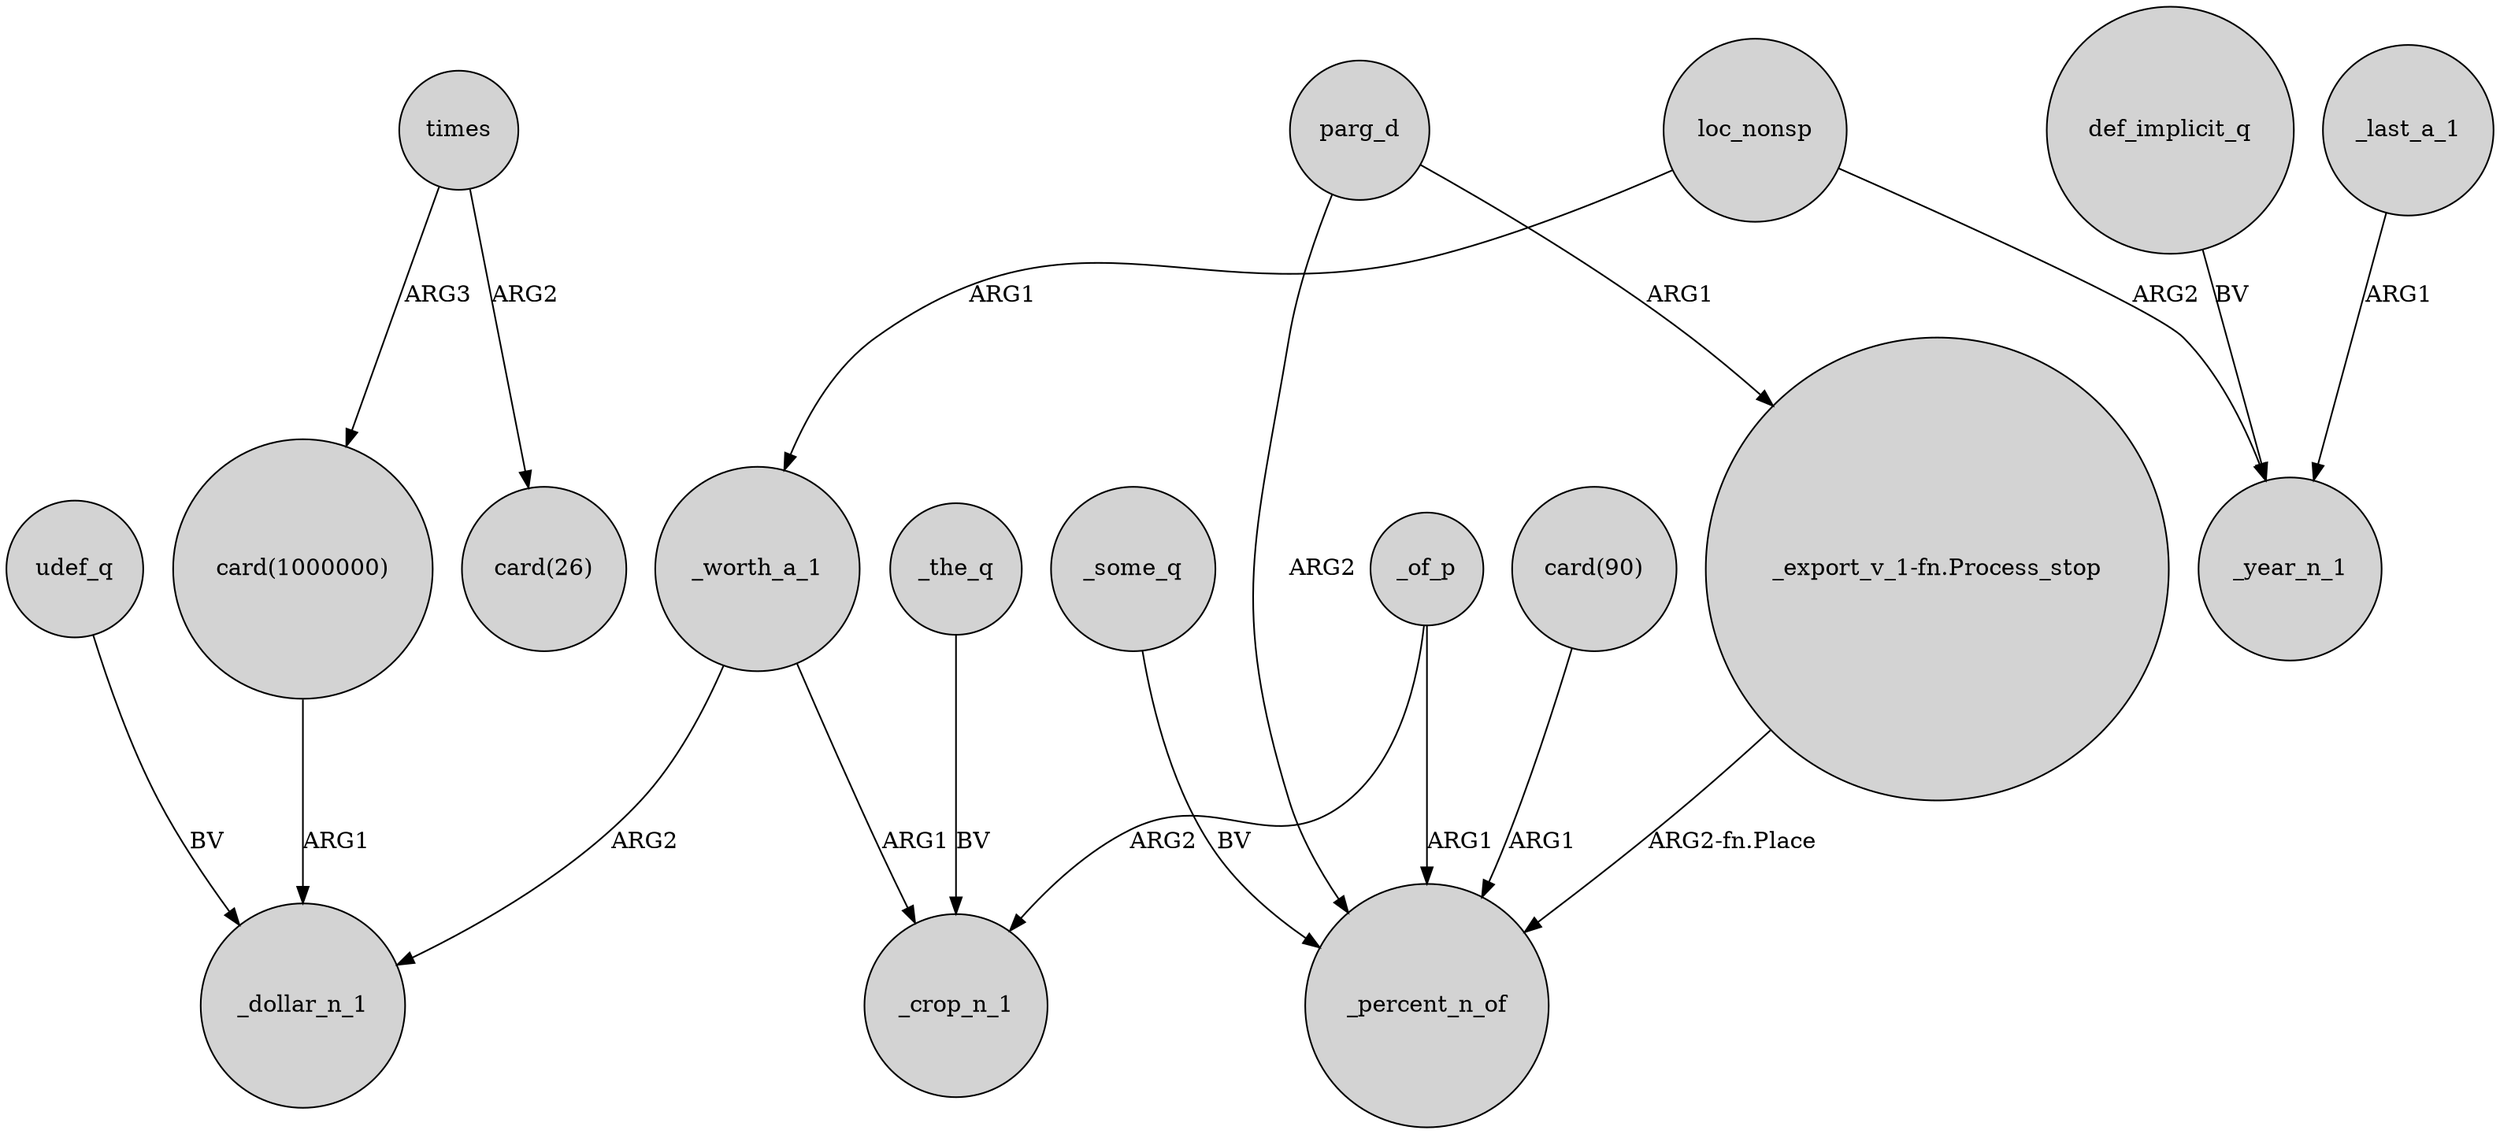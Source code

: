 digraph {
	node [shape=circle style=filled]
	times -> "card(1000000)" [label=ARG3]
	_some_q -> _percent_n_of [label=BV]
	_of_p -> _crop_n_1 [label=ARG2]
	parg_d -> "_export_v_1-fn.Process_stop" [label=ARG1]
	_last_a_1 -> _year_n_1 [label=ARG1]
	_of_p -> _percent_n_of [label=ARG1]
	udef_q -> _dollar_n_1 [label=BV]
	_worth_a_1 -> _crop_n_1 [label=ARG1]
	loc_nonsp -> _year_n_1 [label=ARG2]
	_worth_a_1 -> _dollar_n_1 [label=ARG2]
	"card(1000000)" -> _dollar_n_1 [label=ARG1]
	"_export_v_1-fn.Process_stop" -> _percent_n_of [label="ARG2-fn.Place"]
	parg_d -> _percent_n_of [label=ARG2]
	times -> "card(26)" [label=ARG2]
	"card(90)" -> _percent_n_of [label=ARG1]
	def_implicit_q -> _year_n_1 [label=BV]
	loc_nonsp -> _worth_a_1 [label=ARG1]
	_the_q -> _crop_n_1 [label=BV]
}
